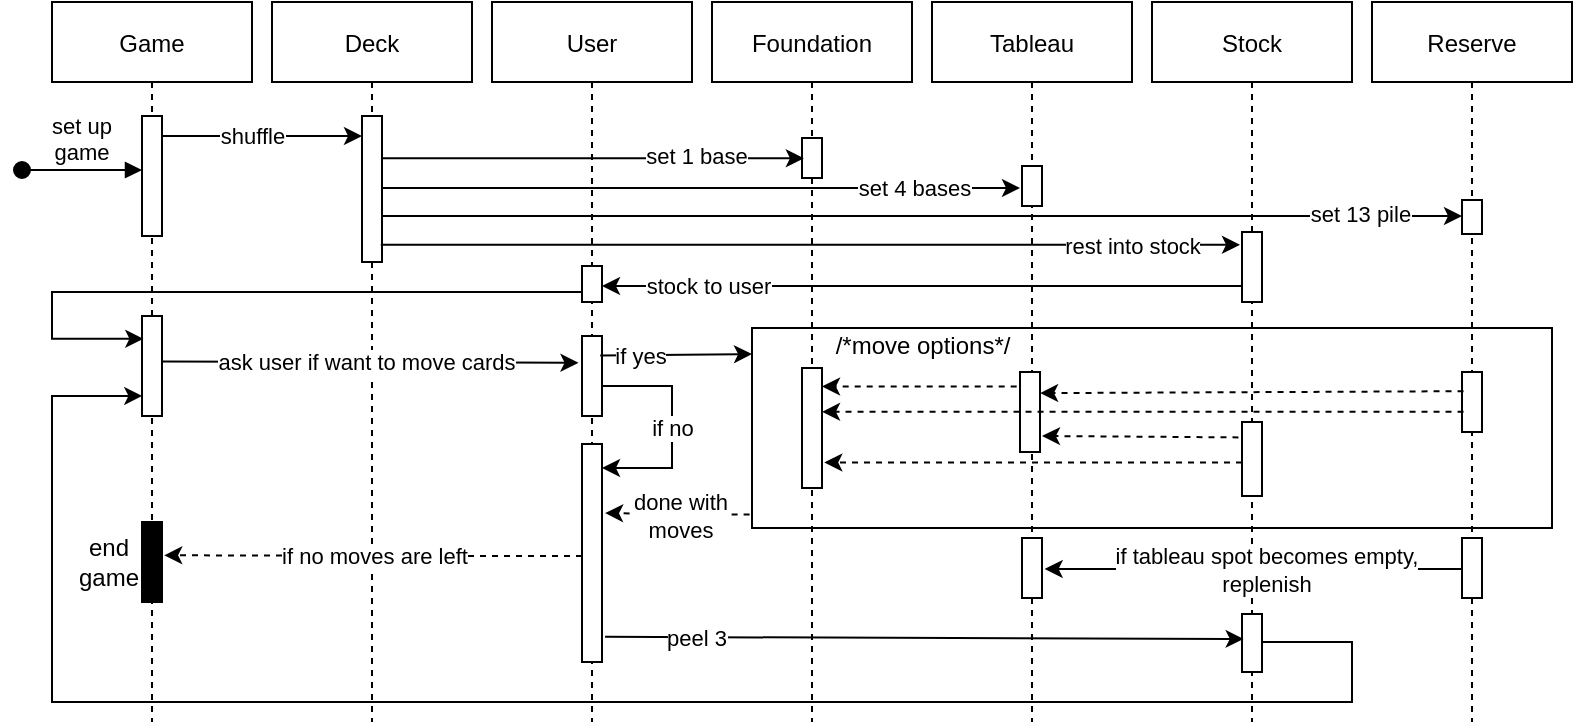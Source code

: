 <mxfile version="20.8.10" type="device"><diagram id="kgpKYQtTHZ0yAKxKKP6v" name="Page-1"><mxGraphModel dx="751" dy="1127" grid="1" gridSize="10" guides="1" tooltips="1" connect="1" arrows="1" fold="1" page="1" pageScale="1" pageWidth="850" pageHeight="1100" math="0" shadow="0"><root><mxCell id="0"/><mxCell id="1" parent="0"/><mxCell id="IkxNesPYOUJSLg8zIhJm-66" value="" style="html=1;fillColor=none;" vertex="1" parent="1"><mxGeometry x="380" y="243" width="400" height="100" as="geometry"/></mxCell><mxCell id="3nuBFxr9cyL0pnOWT2aG-1" value="Game" style="shape=umlLifeline;perimeter=lifelinePerimeter;container=1;collapsible=0;recursiveResize=0;rounded=0;shadow=0;strokeWidth=1;" parent="1" vertex="1"><mxGeometry x="30" y="80" width="100" height="360" as="geometry"/></mxCell><mxCell id="3nuBFxr9cyL0pnOWT2aG-2" value="" style="points=[];perimeter=orthogonalPerimeter;rounded=0;shadow=0;strokeWidth=1;" parent="3nuBFxr9cyL0pnOWT2aG-1" vertex="1"><mxGeometry x="45" y="57" width="10" height="60" as="geometry"/></mxCell><mxCell id="3nuBFxr9cyL0pnOWT2aG-3" value="set up&#10;game" style="verticalAlign=bottom;startArrow=oval;endArrow=block;startSize=8;shadow=0;strokeWidth=1;" parent="3nuBFxr9cyL0pnOWT2aG-1" edge="1"><mxGeometry relative="1" as="geometry"><mxPoint x="-15" y="84" as="sourcePoint"/><mxPoint x="45" y="84" as="targetPoint"/></mxGeometry></mxCell><mxCell id="IkxNesPYOUJSLg8zIhJm-49" value="" style="html=1;points=[];perimeter=orthogonalPerimeter;" vertex="1" parent="3nuBFxr9cyL0pnOWT2aG-1"><mxGeometry x="45" y="157" width="10" height="50" as="geometry"/></mxCell><mxCell id="IkxNesPYOUJSLg8zIhJm-97" value="" style="html=1;points=[];perimeter=orthogonalPerimeter;fillColor=#000000;" vertex="1" parent="3nuBFxr9cyL0pnOWT2aG-1"><mxGeometry x="45" y="260" width="10" height="40" as="geometry"/></mxCell><mxCell id="IkxNesPYOUJSLg8zIhJm-99" value="end&lt;br&gt;game" style="text;html=1;align=center;verticalAlign=middle;resizable=0;points=[];autosize=1;strokeColor=none;fillColor=none;" vertex="1" parent="3nuBFxr9cyL0pnOWT2aG-1"><mxGeometry x="3" y="260" width="50" height="40" as="geometry"/></mxCell><mxCell id="3nuBFxr9cyL0pnOWT2aG-5" value="Deck" style="shape=umlLifeline;perimeter=lifelinePerimeter;container=1;collapsible=0;recursiveResize=0;rounded=0;shadow=0;strokeWidth=1;" parent="1" vertex="1"><mxGeometry x="140" y="80" width="100" height="360" as="geometry"/></mxCell><mxCell id="3nuBFxr9cyL0pnOWT2aG-6" value="" style="points=[];perimeter=orthogonalPerimeter;rounded=0;shadow=0;strokeWidth=1;" parent="3nuBFxr9cyL0pnOWT2aG-5" vertex="1"><mxGeometry x="45" y="57" width="10" height="73" as="geometry"/></mxCell><mxCell id="IkxNesPYOUJSLg8zIhJm-1" value="Foundation" style="shape=umlLifeline;perimeter=lifelinePerimeter;container=1;collapsible=0;recursiveResize=0;rounded=0;shadow=0;strokeWidth=1;" vertex="1" parent="1"><mxGeometry x="360" y="80" width="100" height="360" as="geometry"/></mxCell><mxCell id="IkxNesPYOUJSLg8zIhJm-2" value="" style="points=[];perimeter=orthogonalPerimeter;rounded=0;shadow=0;strokeWidth=1;" vertex="1" parent="IkxNesPYOUJSLg8zIhJm-1"><mxGeometry x="45" y="68" width="10" height="20" as="geometry"/></mxCell><mxCell id="IkxNesPYOUJSLg8zIhJm-51" value="" style="html=1;points=[];perimeter=orthogonalPerimeter;" vertex="1" parent="IkxNesPYOUJSLg8zIhJm-1"><mxGeometry x="45" y="183" width="10" height="60" as="geometry"/></mxCell><mxCell id="IkxNesPYOUJSLg8zIhJm-3" value="Reserve" style="shape=umlLifeline;perimeter=lifelinePerimeter;container=1;collapsible=0;recursiveResize=0;rounded=0;shadow=0;strokeWidth=1;" vertex="1" parent="1"><mxGeometry x="690" y="80" width="100" height="360" as="geometry"/></mxCell><mxCell id="IkxNesPYOUJSLg8zIhJm-4" value="" style="points=[];perimeter=orthogonalPerimeter;rounded=0;shadow=0;strokeWidth=1;" vertex="1" parent="IkxNesPYOUJSLg8zIhJm-3"><mxGeometry x="45" y="99" width="10" height="17" as="geometry"/></mxCell><mxCell id="IkxNesPYOUJSLg8zIhJm-54" value="" style="html=1;points=[];perimeter=orthogonalPerimeter;" vertex="1" parent="IkxNesPYOUJSLg8zIhJm-3"><mxGeometry x="45" y="185" width="10" height="30" as="geometry"/></mxCell><mxCell id="IkxNesPYOUJSLg8zIhJm-91" value="" style="html=1;points=[];perimeter=orthogonalPerimeter;" vertex="1" parent="IkxNesPYOUJSLg8zIhJm-3"><mxGeometry x="45" y="268" width="10" height="30" as="geometry"/></mxCell><mxCell id="IkxNesPYOUJSLg8zIhJm-5" value="User" style="shape=umlLifeline;perimeter=lifelinePerimeter;container=1;collapsible=0;recursiveResize=0;rounded=0;shadow=0;strokeWidth=1;" vertex="1" parent="1"><mxGeometry x="250" y="80" width="100" height="360" as="geometry"/></mxCell><mxCell id="IkxNesPYOUJSLg8zIhJm-6" value="" style="points=[];perimeter=orthogonalPerimeter;rounded=0;shadow=0;strokeWidth=1;" vertex="1" parent="IkxNesPYOUJSLg8zIhJm-5"><mxGeometry x="45" y="132" width="10" height="18" as="geometry"/></mxCell><mxCell id="IkxNesPYOUJSLg8zIhJm-33" value="" style="edgeStyle=orthogonalEdgeStyle;rounded=0;orthogonalLoop=1;jettySize=auto;html=1;exitX=1;exitY=0.603;exitDx=0;exitDy=0;exitPerimeter=0;" edge="1" parent="IkxNesPYOUJSLg8zIhJm-5"><mxGeometry relative="1" as="geometry"><mxPoint x="-55" y="109.21" as="sourcePoint"/><mxPoint x="485" y="107" as="targetPoint"/><Array as="points"><mxPoint x="-55" y="107"/></Array></mxGeometry></mxCell><mxCell id="IkxNesPYOUJSLg8zIhJm-34" value="set 13 pile" style="edgeLabel;html=1;align=center;verticalAlign=middle;resizable=0;points=[];" vertex="1" connectable="0" parent="IkxNesPYOUJSLg8zIhJm-33"><mxGeometry x="-0.277" y="-3" relative="1" as="geometry"><mxPoint x="295" y="-4" as="offset"/></mxGeometry></mxCell><mxCell id="IkxNesPYOUJSLg8zIhJm-50" value="" style="html=1;points=[];perimeter=orthogonalPerimeter;" vertex="1" parent="IkxNesPYOUJSLg8zIhJm-5"><mxGeometry x="45" y="167" width="10" height="40" as="geometry"/></mxCell><mxCell id="IkxNesPYOUJSLg8zIhJm-81" value="" style="html=1;points=[];perimeter=orthogonalPerimeter;" vertex="1" parent="IkxNesPYOUJSLg8zIhJm-5"><mxGeometry x="45" y="221" width="10" height="109" as="geometry"/></mxCell><mxCell id="IkxNesPYOUJSLg8zIhJm-87" value="if no" style="edgeStyle=orthogonalEdgeStyle;rounded=0;orthogonalLoop=1;jettySize=auto;html=1;" edge="1" parent="IkxNesPYOUJSLg8zIhJm-5"><mxGeometry relative="1" as="geometry"><mxPoint x="55" y="192" as="sourcePoint"/><mxPoint x="55" y="233" as="targetPoint"/><Array as="points"><mxPoint x="90" y="192"/><mxPoint x="90" y="233"/></Array></mxGeometry></mxCell><mxCell id="IkxNesPYOUJSLg8zIhJm-7" value="Stock" style="shape=umlLifeline;perimeter=lifelinePerimeter;container=1;collapsible=0;recursiveResize=0;rounded=0;shadow=0;strokeWidth=1;" vertex="1" parent="1"><mxGeometry x="580" y="80" width="100" height="360" as="geometry"/></mxCell><mxCell id="IkxNesPYOUJSLg8zIhJm-8" value="" style="points=[];perimeter=orthogonalPerimeter;rounded=0;shadow=0;strokeWidth=1;" vertex="1" parent="IkxNesPYOUJSLg8zIhJm-7"><mxGeometry x="45" y="115" width="10" height="35" as="geometry"/></mxCell><mxCell id="IkxNesPYOUJSLg8zIhJm-44" value="" style="edgeStyle=orthogonalEdgeStyle;rounded=0;orthogonalLoop=1;jettySize=auto;html=1;exitX=0.938;exitY=0.934;exitDx=0;exitDy=0;exitPerimeter=0;" edge="1" parent="IkxNesPYOUJSLg8zIhJm-7"><mxGeometry relative="1" as="geometry"><mxPoint x="-385.62" y="121.38" as="sourcePoint"/><mxPoint x="44" y="121.39" as="targetPoint"/><Array as="points"/></mxGeometry></mxCell><mxCell id="IkxNesPYOUJSLg8zIhJm-45" value="rest into stock" style="edgeLabel;html=1;align=center;verticalAlign=middle;resizable=0;points=[];" vertex="1" connectable="0" parent="IkxNesPYOUJSLg8zIhJm-44"><mxGeometry x="-0.277" y="-3" relative="1" as="geometry"><mxPoint x="220" y="-3" as="offset"/></mxGeometry></mxCell><mxCell id="IkxNesPYOUJSLg8zIhJm-53" value="" style="html=1;points=[];perimeter=orthogonalPerimeter;" vertex="1" parent="IkxNesPYOUJSLg8zIhJm-7"><mxGeometry x="45" y="210" width="10" height="37" as="geometry"/></mxCell><mxCell id="IkxNesPYOUJSLg8zIhJm-82" value="" style="html=1;points=[];perimeter=orthogonalPerimeter;" vertex="1" parent="IkxNesPYOUJSLg8zIhJm-7"><mxGeometry x="45" y="306" width="10" height="29" as="geometry"/></mxCell><mxCell id="IkxNesPYOUJSLg8zIhJm-9" value="Tableau" style="shape=umlLifeline;perimeter=lifelinePerimeter;container=1;collapsible=0;recursiveResize=0;rounded=0;shadow=0;strokeWidth=1;" vertex="1" parent="1"><mxGeometry x="470" y="80" width="100" height="360" as="geometry"/></mxCell><mxCell id="IkxNesPYOUJSLg8zIhJm-10" value="" style="points=[];perimeter=orthogonalPerimeter;rounded=0;shadow=0;strokeWidth=1;" vertex="1" parent="IkxNesPYOUJSLg8zIhJm-9"><mxGeometry x="45" y="82" width="10" height="20" as="geometry"/></mxCell><mxCell id="IkxNesPYOUJSLg8zIhJm-52" value="" style="html=1;points=[];perimeter=orthogonalPerimeter;" vertex="1" parent="IkxNesPYOUJSLg8zIhJm-9"><mxGeometry x="44" y="185" width="10" height="40" as="geometry"/></mxCell><mxCell id="IkxNesPYOUJSLg8zIhJm-61" value="" style="edgeStyle=none;orthogonalLoop=1;jettySize=auto;html=1;rounded=0;dashed=1;exitX=0.042;exitY=0.828;exitDx=0;exitDy=0;exitPerimeter=0;entryX=1.218;entryY=0.805;entryDx=0;entryDy=0;entryPerimeter=0;" edge="1" parent="IkxNesPYOUJSLg8zIhJm-9"><mxGeometry width="80" relative="1" as="geometry"><mxPoint x="153.24" y="217.69" as="sourcePoint"/><mxPoint x="55" y="217.0" as="targetPoint"/><Array as="points"/></mxGeometry></mxCell><mxCell id="IkxNesPYOUJSLg8zIhJm-90" value="" style="html=1;points=[];perimeter=orthogonalPerimeter;" vertex="1" parent="IkxNesPYOUJSLg8zIhJm-9"><mxGeometry x="45" y="268" width="10" height="30" as="geometry"/></mxCell><mxCell id="IkxNesPYOUJSLg8zIhJm-85" value="" style="edgeStyle=orthogonalEdgeStyle;rounded=0;orthogonalLoop=1;jettySize=auto;html=1;entryX=0.015;entryY=0.779;entryDx=0;entryDy=0;entryPerimeter=0;" edge="1" parent="IkxNesPYOUJSLg8zIhJm-9"><mxGeometry relative="1" as="geometry"><mxPoint x="165" y="313" as="sourcePoint"/><mxPoint x="-394.85" y="196.95" as="targetPoint"/><Array as="points"><mxPoint x="165" y="320"/><mxPoint x="210" y="320"/><mxPoint x="210" y="350"/><mxPoint x="-440" y="350"/><mxPoint x="-440" y="197"/></Array></mxGeometry></mxCell><mxCell id="IkxNesPYOUJSLg8zIhJm-12" value="" style="edgeStyle=orthogonalEdgeStyle;rounded=0;orthogonalLoop=1;jettySize=auto;html=1;" edge="1" parent="1" source="3nuBFxr9cyL0pnOWT2aG-2" target="3nuBFxr9cyL0pnOWT2aG-6"><mxGeometry relative="1" as="geometry"><Array as="points"><mxPoint x="110" y="147"/><mxPoint x="110" y="147"/></Array></mxGeometry></mxCell><mxCell id="IkxNesPYOUJSLg8zIhJm-13" value="shuffle" style="edgeLabel;html=1;align=center;verticalAlign=middle;resizable=0;points=[];" vertex="1" connectable="0" parent="IkxNesPYOUJSLg8zIhJm-12"><mxGeometry x="-0.277" y="-3" relative="1" as="geometry"><mxPoint x="9" y="-3" as="offset"/></mxGeometry></mxCell><mxCell id="IkxNesPYOUJSLg8zIhJm-18" value="" style="edgeStyle=orthogonalEdgeStyle;rounded=0;orthogonalLoop=1;jettySize=auto;html=1;exitX=1;exitY=0.603;exitDx=0;exitDy=0;exitPerimeter=0;" edge="1" parent="1"><mxGeometry relative="1" as="geometry"><mxPoint x="195" y="183.049" as="sourcePoint"/><mxPoint x="514" y="173" as="targetPoint"/><Array as="points"><mxPoint x="195" y="173"/></Array></mxGeometry></mxCell><mxCell id="IkxNesPYOUJSLg8zIhJm-19" value="set 4 bases" style="edgeLabel;html=1;align=center;verticalAlign=middle;resizable=0;points=[];" vertex="1" connectable="0" parent="IkxNesPYOUJSLg8zIhJm-18"><mxGeometry x="-0.277" y="-3" relative="1" as="geometry"><mxPoint x="157" y="-3" as="offset"/></mxGeometry></mxCell><mxCell id="IkxNesPYOUJSLg8zIhJm-16" value="" style="edgeStyle=orthogonalEdgeStyle;rounded=0;orthogonalLoop=1;jettySize=auto;html=1;entryX=0.094;entryY=0.557;entryDx=0;entryDy=0;entryPerimeter=0;exitX=1;exitY=0.382;exitDx=0;exitDy=0;exitPerimeter=0;" edge="1" parent="1"><mxGeometry relative="1" as="geometry"><mxPoint x="195" y="162.706" as="sourcePoint"/><mxPoint x="405.94" y="158.14" as="targetPoint"/><Array as="points"><mxPoint x="195" y="158"/></Array></mxGeometry></mxCell><mxCell id="IkxNesPYOUJSLg8zIhJm-17" value="set 1 base" style="edgeLabel;html=1;align=center;verticalAlign=middle;resizable=0;points=[];" vertex="1" connectable="0" parent="IkxNesPYOUJSLg8zIhJm-16"><mxGeometry x="-0.277" y="-3" relative="1" as="geometry"><mxPoint x="83" y="-4" as="offset"/></mxGeometry></mxCell><mxCell id="IkxNesPYOUJSLg8zIhJm-47" value="" style="edgeStyle=none;orthogonalLoop=1;jettySize=auto;html=1;rounded=0;" edge="1" parent="1"><mxGeometry width="80" relative="1" as="geometry"><mxPoint x="625" y="222" as="sourcePoint"/><mxPoint x="305" y="222" as="targetPoint"/><Array as="points"><mxPoint x="603" y="222"/></Array></mxGeometry></mxCell><mxCell id="IkxNesPYOUJSLg8zIhJm-48" value="stock to user" style="edgeLabel;html=1;align=center;verticalAlign=middle;resizable=0;points=[];" vertex="1" connectable="0" parent="IkxNesPYOUJSLg8zIhJm-47"><mxGeometry x="0.669" y="-3" relative="1" as="geometry"><mxPoint y="3" as="offset"/></mxGeometry></mxCell><mxCell id="IkxNesPYOUJSLg8zIhJm-56" value="" style="edgeStyle=none;orthogonalLoop=1;jettySize=auto;html=1;rounded=0;exitX=0.983;exitY=0.374;exitDx=0;exitDy=0;exitPerimeter=0;entryX=-0.175;entryY=0.235;entryDx=0;entryDy=0;entryPerimeter=0;" edge="1" parent="1"><mxGeometry width="80" relative="1" as="geometry"><mxPoint x="84.83" y="259.7" as="sourcePoint"/><mxPoint x="293.25" y="260.4" as="targetPoint"/><Array as="points"/></mxGeometry></mxCell><mxCell id="IkxNesPYOUJSLg8zIhJm-57" value="ask user if want to move cards" style="edgeLabel;html=1;align=center;verticalAlign=middle;resizable=0;points=[];" vertex="1" connectable="0" parent="IkxNesPYOUJSLg8zIhJm-56"><mxGeometry x="0.649" relative="1" as="geometry"><mxPoint x="-70" y="-1" as="offset"/></mxGeometry></mxCell><mxCell id="IkxNesPYOUJSLg8zIhJm-62" value="" style="edgeStyle=none;orthogonalLoop=1;jettySize=auto;html=1;rounded=0;dashed=1;exitX=0.077;exitY=0.22;exitDx=0;exitDy=0;exitPerimeter=0;entryX=1.004;entryY=0.364;entryDx=0;entryDy=0;entryPerimeter=0;" edge="1" parent="1"><mxGeometry width="80" relative="1" as="geometry"><mxPoint x="735.77" y="274.6" as="sourcePoint"/><mxPoint x="524.04" y="275.56" as="targetPoint"/><Array as="points"/></mxGeometry></mxCell><mxCell id="IkxNesPYOUJSLg8zIhJm-63" value="" style="edgeStyle=none;orthogonalLoop=1;jettySize=auto;html=1;rounded=0;dashed=1;exitX=0.077;exitY=0.43;exitDx=0;exitDy=0;exitPerimeter=0;" edge="1" parent="1"><mxGeometry width="80" relative="1" as="geometry"><mxPoint x="735.77" y="284.9" as="sourcePoint"/><mxPoint x="415" y="284.9" as="targetPoint"/><Array as="points"/></mxGeometry></mxCell><mxCell id="IkxNesPYOUJSLg8zIhJm-64" value="" style="edgeStyle=none;orthogonalLoop=1;jettySize=auto;html=1;rounded=0;dashed=1;entryX=1.115;entryY=0.854;entryDx=0;entryDy=0;entryPerimeter=0;" edge="1" parent="1"><mxGeometry width="80" relative="1" as="geometry"><mxPoint x="625" y="310.24" as="sourcePoint"/><mxPoint x="416.15" y="310.24" as="targetPoint"/><Array as="points"/></mxGeometry></mxCell><mxCell id="IkxNesPYOUJSLg8zIhJm-70" value="" style="edgeStyle=none;orthogonalLoop=1;jettySize=auto;html=1;rounded=0;exitX=0.911;exitY=0.244;exitDx=0;exitDy=0;exitPerimeter=0;" edge="1" parent="1" source="IkxNesPYOUJSLg8zIhJm-50"><mxGeometry width="80" relative="1" as="geometry"><mxPoint x="310" y="256" as="sourcePoint"/><mxPoint x="380" y="256" as="targetPoint"/><Array as="points"/></mxGeometry></mxCell><mxCell id="IkxNesPYOUJSLg8zIhJm-88" value="if yes" style="edgeLabel;html=1;align=center;verticalAlign=middle;resizable=0;points=[];" vertex="1" connectable="0" parent="IkxNesPYOUJSLg8zIhJm-70"><mxGeometry x="-0.487" relative="1" as="geometry"><mxPoint as="offset"/></mxGeometry></mxCell><mxCell id="IkxNesPYOUJSLg8zIhJm-74" value="" style="edgeStyle=none;orthogonalLoop=1;jettySize=auto;html=1;rounded=0;dashed=1;exitX=-0.166;exitY=0.281;exitDx=0;exitDy=0;exitPerimeter=0;" edge="1" parent="1"><mxGeometry width="80" relative="1" as="geometry"><mxPoint x="512.34" y="272.24" as="sourcePoint"/><mxPoint x="415" y="272.24" as="targetPoint"/><Array as="points"/></mxGeometry></mxCell><mxCell id="IkxNesPYOUJSLg8zIhJm-77" value="/*move options*/" style="text;html=1;align=center;verticalAlign=middle;resizable=0;points=[];autosize=1;strokeColor=none;fillColor=none;" vertex="1" parent="1"><mxGeometry x="410" y="237" width="110" height="30" as="geometry"/></mxCell><mxCell id="IkxNesPYOUJSLg8zIhJm-79" value="" style="edgeStyle=none;orthogonalLoop=1;jettySize=auto;html=1;rounded=0;dashed=1;exitX=-0.003;exitY=0.842;exitDx=0;exitDy=0;exitPerimeter=0;entryX=1.154;entryY=0.317;entryDx=0;entryDy=0;entryPerimeter=0;" edge="1" parent="1" target="IkxNesPYOUJSLg8zIhJm-81"><mxGeometry width="80" relative="1" as="geometry"><mxPoint x="378.8" y="336.252" as="sourcePoint"/><mxPoint x="310" y="336" as="targetPoint"/><Array as="points"><mxPoint x="340" y="336"/></Array></mxGeometry></mxCell><mxCell id="IkxNesPYOUJSLg8zIhJm-80" value="done with&lt;br&gt;moves" style="edgeLabel;html=1;align=center;verticalAlign=middle;resizable=0;points=[];" vertex="1" connectable="0" parent="IkxNesPYOUJSLg8zIhJm-79"><mxGeometry x="0.635" y="2" relative="1" as="geometry"><mxPoint x="24" y="-1" as="offset"/></mxGeometry></mxCell><mxCell id="IkxNesPYOUJSLg8zIhJm-83" value="" style="edgeStyle=none;orthogonalLoop=1;jettySize=auto;html=1;rounded=0;entryX=0.084;entryY=0.43;entryDx=0;entryDy=0;entryPerimeter=0;exitX=1.154;exitY=0.848;exitDx=0;exitDy=0;exitPerimeter=0;" edge="1" parent="1" target="IkxNesPYOUJSLg8zIhJm-82"><mxGeometry width="80" relative="1" as="geometry"><mxPoint x="306.54" y="397.432" as="sourcePoint"/><mxPoint x="620.57" y="398.34" as="targetPoint"/><Array as="points"/></mxGeometry></mxCell><mxCell id="IkxNesPYOUJSLg8zIhJm-84" value="peel 3" style="edgeLabel;html=1;align=center;verticalAlign=middle;resizable=0;points=[];" vertex="1" connectable="0" parent="IkxNesPYOUJSLg8zIhJm-83"><mxGeometry x="-0.691" y="-2" relative="1" as="geometry"><mxPoint x="-4" y="-2" as="offset"/></mxGeometry></mxCell><mxCell id="IkxNesPYOUJSLg8zIhJm-92" value="" style="edgeStyle=orthogonalEdgeStyle;rounded=0;orthogonalLoop=1;jettySize=auto;html=1;entryX=1.133;entryY=0.316;entryDx=0;entryDy=0;entryPerimeter=0;" edge="1" parent="1"><mxGeometry relative="1" as="geometry"><mxPoint x="735" y="363.5" as="sourcePoint"/><mxPoint x="526.33" y="363.48" as="targetPoint"/><Array as="points"><mxPoint x="630" y="363"/></Array></mxGeometry></mxCell><mxCell id="IkxNesPYOUJSLg8zIhJm-93" value="if tableau spot becomes empty,&lt;br&gt;replenish" style="edgeLabel;html=1;align=center;verticalAlign=middle;resizable=0;points=[];" vertex="1" connectable="0" parent="IkxNesPYOUJSLg8zIhJm-92"><mxGeometry x="-0.402" y="-1" relative="1" as="geometry"><mxPoint x="-36" y="1" as="offset"/></mxGeometry></mxCell><mxCell id="IkxNesPYOUJSLg8zIhJm-95" value="" style="edgeStyle=orthogonalEdgeStyle;rounded=0;orthogonalLoop=1;jettySize=auto;html=1;entryX=0.066;entryY=0.228;entryDx=0;entryDy=0;entryPerimeter=0;" edge="1" parent="1" target="IkxNesPYOUJSLg8zIhJm-49"><mxGeometry relative="1" as="geometry"><mxPoint x="295" y="225" as="sourcePoint"/><mxPoint x="71.74" y="247.6" as="targetPoint"/><Array as="points"><mxPoint x="30" y="225"/><mxPoint x="30" y="248"/></Array></mxGeometry></mxCell><mxCell id="IkxNesPYOUJSLg8zIhJm-98" value="if no moves are left" style="edgeStyle=orthogonalEdgeStyle;rounded=0;orthogonalLoop=1;jettySize=auto;html=1;entryX=1.062;entryY=0.416;entryDx=0;entryDy=0;entryPerimeter=0;dashed=1;" edge="1" parent="1" source="IkxNesPYOUJSLg8zIhJm-81" target="IkxNesPYOUJSLg8zIhJm-99"><mxGeometry relative="1" as="geometry"><Array as="points"><mxPoint x="240" y="357"/><mxPoint x="240" y="357"/></Array></mxGeometry></mxCell></root></mxGraphModel></diagram></mxfile>